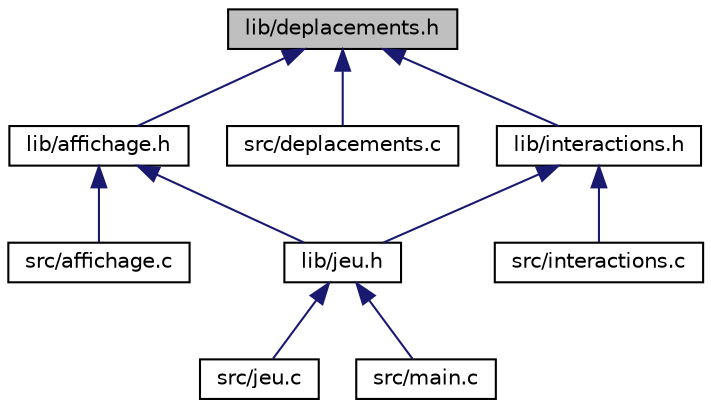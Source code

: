 digraph "lib/deplacements.h"
{
 // LATEX_PDF_SIZE
  edge [fontname="Helvetica",fontsize="10",labelfontname="Helvetica",labelfontsize="10"];
  node [fontname="Helvetica",fontsize="10",shape=record];
  Node1 [label="lib/deplacements.h",height=0.2,width=0.4,color="black", fillcolor="grey75", style="filled", fontcolor="black",tooltip="header des déplacements"];
  Node1 -> Node2 [dir="back",color="midnightblue",fontsize="10",style="solid",fontname="Helvetica"];
  Node2 [label="lib/affichage.h",height=0.2,width=0.4,color="black", fillcolor="white", style="filled",URL="$affichage_8h.html",tooltip="header des affichages"];
  Node2 -> Node3 [dir="back",color="midnightblue",fontsize="10",style="solid",fontname="Helvetica"];
  Node3 [label="src/affichage.c",height=0.2,width=0.4,color="black", fillcolor="white", style="filled",URL="$affichage_8c.html",tooltip="affichage des différents états du jeu"];
  Node2 -> Node4 [dir="back",color="midnightblue",fontsize="10",style="solid",fontname="Helvetica"];
  Node4 [label="lib/jeu.h",height=0.2,width=0.4,color="black", fillcolor="white", style="filled",URL="$jeu_8h.html",tooltip="header du jeu"];
  Node4 -> Node5 [dir="back",color="midnightblue",fontsize="10",style="solid",fontname="Helvetica"];
  Node5 [label="src/jeu.c",height=0.2,width=0.4,color="black", fillcolor="white", style="filled",URL="$jeu_8c.html",tooltip="gestion du jeu"];
  Node4 -> Node6 [dir="back",color="midnightblue",fontsize="10",style="solid",fontname="Helvetica"];
  Node6 [label="src/main.c",height=0.2,width=0.4,color="black", fillcolor="white", style="filled",URL="$main_8c.html",tooltip="programme principal du jeu"];
  Node1 -> Node7 [dir="back",color="midnightblue",fontsize="10",style="solid",fontname="Helvetica"];
  Node7 [label="src/deplacements.c",height=0.2,width=0.4,color="black", fillcolor="white", style="filled",URL="$deplacements_8c.html",tooltip="déplacements et collisions du joueur et des monstres"];
  Node1 -> Node8 [dir="back",color="midnightblue",fontsize="10",style="solid",fontname="Helvetica"];
  Node8 [label="lib/interactions.h",height=0.2,width=0.4,color="black", fillcolor="white", style="filled",URL="$interactions_8h.html",tooltip="header des intéractions"];
  Node8 -> Node9 [dir="back",color="midnightblue",fontsize="10",style="solid",fontname="Helvetica"];
  Node9 [label="src/interactions.c",height=0.2,width=0.4,color="black", fillcolor="white", style="filled",URL="$interactions_8c.html",tooltip="gestion des interactions du joueur avec les entités"];
  Node8 -> Node4 [dir="back",color="midnightblue",fontsize="10",style="solid",fontname="Helvetica"];
}
